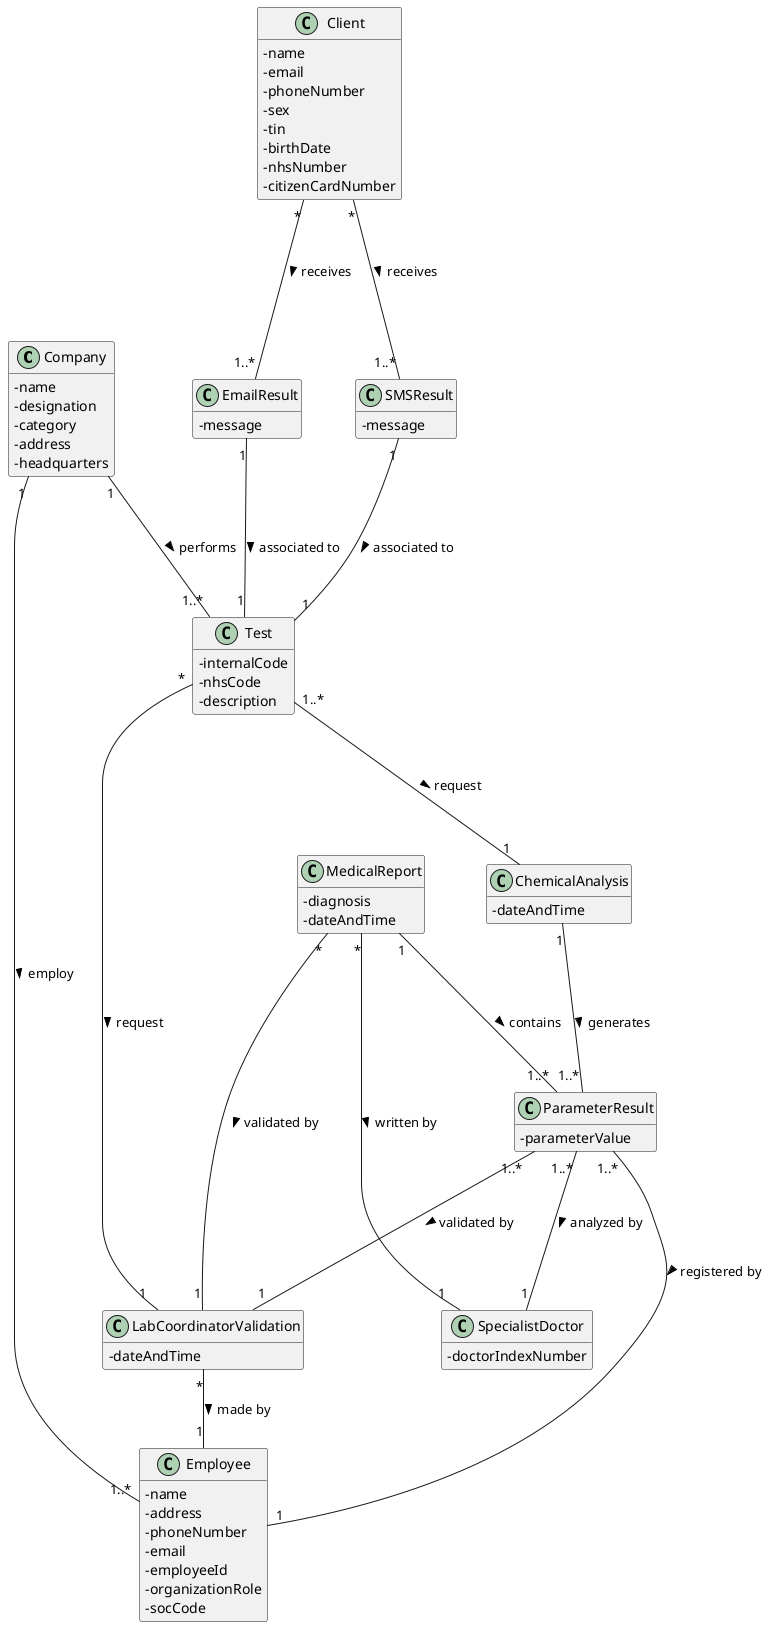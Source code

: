 @startuml
'https://plantuml.com/class-diagram
hide methods
skinparam classAttributeIconSize 0

class Company
class LabCoordinatorValidation
class Employee
class ChemicalAnalysis
class SpecialistDoctor
class MedicalReport
class ParameterResult
class Test
class EmailResult
class SMSResult


class Company{
-name
-designation
-category
-address
-headquarters
}

class LabCoordinatorValidation {
-dateAndTime
}

class Employee {
-name
-address
-phoneNumber
-email
-employeeId
-organizationRole
-socCode
}

class Client{
 - name
 - email
 - phoneNumber
 - sex
 - tin
 - birthDate
 - nhsNumber
 - citizenCardNumber
}

class ChemicalAnalysis{
-dateAndTime
}

class SpecialistDoctor{
-doctorIndexNumber
}

class MedicalReport{
-diagnosis
-dateAndTime
}

class ParameterResult{
-parameterValue
}


class Test{
-internalCode
-nhsCode
-description
}

class EmailResult{
-message
}

class SMSResult{
-message
}


ChemicalAnalysis "1"---"1..*" ParameterResult: generates >

Company "1"---"1..*" Employee : employ >
Company "1"---"1..*" Test : performs >

Client "*"---"1..*" SMSResult : receives >
Client "*"---"1..*" EmailResult : receives >

LabCoordinatorValidation "*"--"1" Employee : made by >

MedicalReport "*"---"1" LabCoordinatorValidation : validated by >
MedicalReport "1"---"1..*" ParameterResult : contains >
MedicalReport "*"---"1" SpecialistDoctor : written by >

Test "1..*" ---"1" ChemicalAnalysis : request >
Test "*" --- "1" LabCoordinatorValidation : request >

ParameterResult "1..*"---"1" Employee: registered by >
ParameterResult "1..*"---"1" LabCoordinatorValidation : validated by >
ParameterResult "1..*"---"1" SpecialistDoctor : analyzed by >

EmailResult "1"---"1" Test : associated to >

SMSResult "1"---"1" Test : associated to >

@enduml